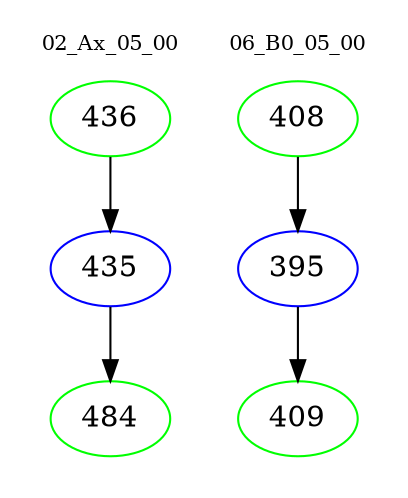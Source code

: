 digraph{
subgraph cluster_0 {
color = white
label = "02_Ax_05_00";
fontsize=10;
T0_436 [label="436", color="green"]
T0_436 -> T0_435 [color="black"]
T0_435 [label="435", color="blue"]
T0_435 -> T0_484 [color="black"]
T0_484 [label="484", color="green"]
}
subgraph cluster_1 {
color = white
label = "06_B0_05_00";
fontsize=10;
T1_408 [label="408", color="green"]
T1_408 -> T1_395 [color="black"]
T1_395 [label="395", color="blue"]
T1_395 -> T1_409 [color="black"]
T1_409 [label="409", color="green"]
}
}
